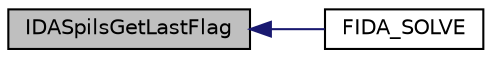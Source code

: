digraph "IDASpilsGetLastFlag"
{
  edge [fontname="Helvetica",fontsize="10",labelfontname="Helvetica",labelfontsize="10"];
  node [fontname="Helvetica",fontsize="10",shape=record];
  rankdir="LR";
  Node1 [label="IDASpilsGetLastFlag",height=0.2,width=0.4,color="black", fillcolor="grey75", style="filled", fontcolor="black"];
  Node1 -> Node2 [dir="back",color="midnightblue",fontsize="10",style="solid",fontname="Helvetica"];
  Node2 [label="FIDA_SOLVE",height=0.2,width=0.4,color="black", fillcolor="white", style="filled",URL="$d9/dde/fida_8h.html#ad930e44e579c19e4b0e821fd4ca367ad"];
}
